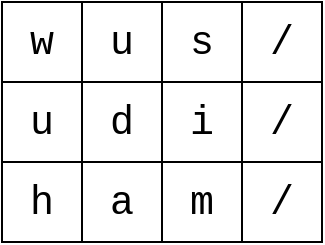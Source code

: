 <mxfile version="21.6.1" type="device">
  <diagram name="第 1 页" id="4QiLVzeE1tTqHgC0OgL6">
    <mxGraphModel dx="988" dy="520" grid="1" gridSize="10" guides="1" tooltips="1" connect="1" arrows="1" fold="1" page="1" pageScale="1" pageWidth="827" pageHeight="1169" math="0" shadow="0">
      <root>
        <mxCell id="0" />
        <mxCell id="1" parent="0" />
        <mxCell id="eZRgXxtGunZdMtfv_eY2-1" value="w" style="whiteSpace=wrap;html=1;aspect=fixed;fontSize=20;fontFamily=Courier New;" vertex="1" parent="1">
          <mxGeometry x="120" y="240" width="40" height="40" as="geometry" />
        </mxCell>
        <mxCell id="eZRgXxtGunZdMtfv_eY2-2" value="u" style="whiteSpace=wrap;html=1;aspect=fixed;fontSize=20;fontFamily=Courier New;" vertex="1" parent="1">
          <mxGeometry x="120" y="280" width="40" height="40" as="geometry" />
        </mxCell>
        <mxCell id="eZRgXxtGunZdMtfv_eY2-3" value="h" style="whiteSpace=wrap;html=1;aspect=fixed;fontSize=20;fontFamily=Courier New;" vertex="1" parent="1">
          <mxGeometry x="120" y="320" width="40" height="40" as="geometry" />
        </mxCell>
        <mxCell id="eZRgXxtGunZdMtfv_eY2-4" value="u" style="whiteSpace=wrap;html=1;aspect=fixed;fontSize=20;fontFamily=Courier New;" vertex="1" parent="1">
          <mxGeometry x="160" y="240" width="40" height="40" as="geometry" />
        </mxCell>
        <mxCell id="eZRgXxtGunZdMtfv_eY2-5" value="d" style="whiteSpace=wrap;html=1;aspect=fixed;fontSize=20;fontFamily=Courier New;" vertex="1" parent="1">
          <mxGeometry x="160" y="280" width="40" height="40" as="geometry" />
        </mxCell>
        <mxCell id="eZRgXxtGunZdMtfv_eY2-6" value="a" style="whiteSpace=wrap;html=1;aspect=fixed;fontSize=20;fontFamily=Courier New;" vertex="1" parent="1">
          <mxGeometry x="160" y="320" width="40" height="40" as="geometry" />
        </mxCell>
        <mxCell id="eZRgXxtGunZdMtfv_eY2-7" value="s" style="whiteSpace=wrap;html=1;aspect=fixed;fontSize=20;fontFamily=Courier New;" vertex="1" parent="1">
          <mxGeometry x="200" y="240" width="40" height="40" as="geometry" />
        </mxCell>
        <mxCell id="eZRgXxtGunZdMtfv_eY2-8" value="i" style="whiteSpace=wrap;html=1;aspect=fixed;fontSize=20;fontFamily=Courier New;" vertex="1" parent="1">
          <mxGeometry x="200" y="280" width="40" height="40" as="geometry" />
        </mxCell>
        <mxCell id="eZRgXxtGunZdMtfv_eY2-9" value="m" style="whiteSpace=wrap;html=1;aspect=fixed;fontSize=20;fontFamily=Courier New;" vertex="1" parent="1">
          <mxGeometry x="200" y="320" width="40" height="40" as="geometry" />
        </mxCell>
        <mxCell id="eZRgXxtGunZdMtfv_eY2-10" value="/" style="whiteSpace=wrap;html=1;aspect=fixed;fontSize=20;fontFamily=Courier New;" vertex="1" parent="1">
          <mxGeometry x="240" y="240" width="40" height="40" as="geometry" />
        </mxCell>
        <mxCell id="eZRgXxtGunZdMtfv_eY2-11" value="/" style="whiteSpace=wrap;html=1;aspect=fixed;fontSize=20;fontFamily=Courier New;" vertex="1" parent="1">
          <mxGeometry x="240" y="280" width="40" height="40" as="geometry" />
        </mxCell>
        <mxCell id="eZRgXxtGunZdMtfv_eY2-12" value="/" style="whiteSpace=wrap;html=1;aspect=fixed;fontSize=20;fontFamily=Courier New;" vertex="1" parent="1">
          <mxGeometry x="240" y="320" width="40" height="40" as="geometry" />
        </mxCell>
      </root>
    </mxGraphModel>
  </diagram>
</mxfile>

